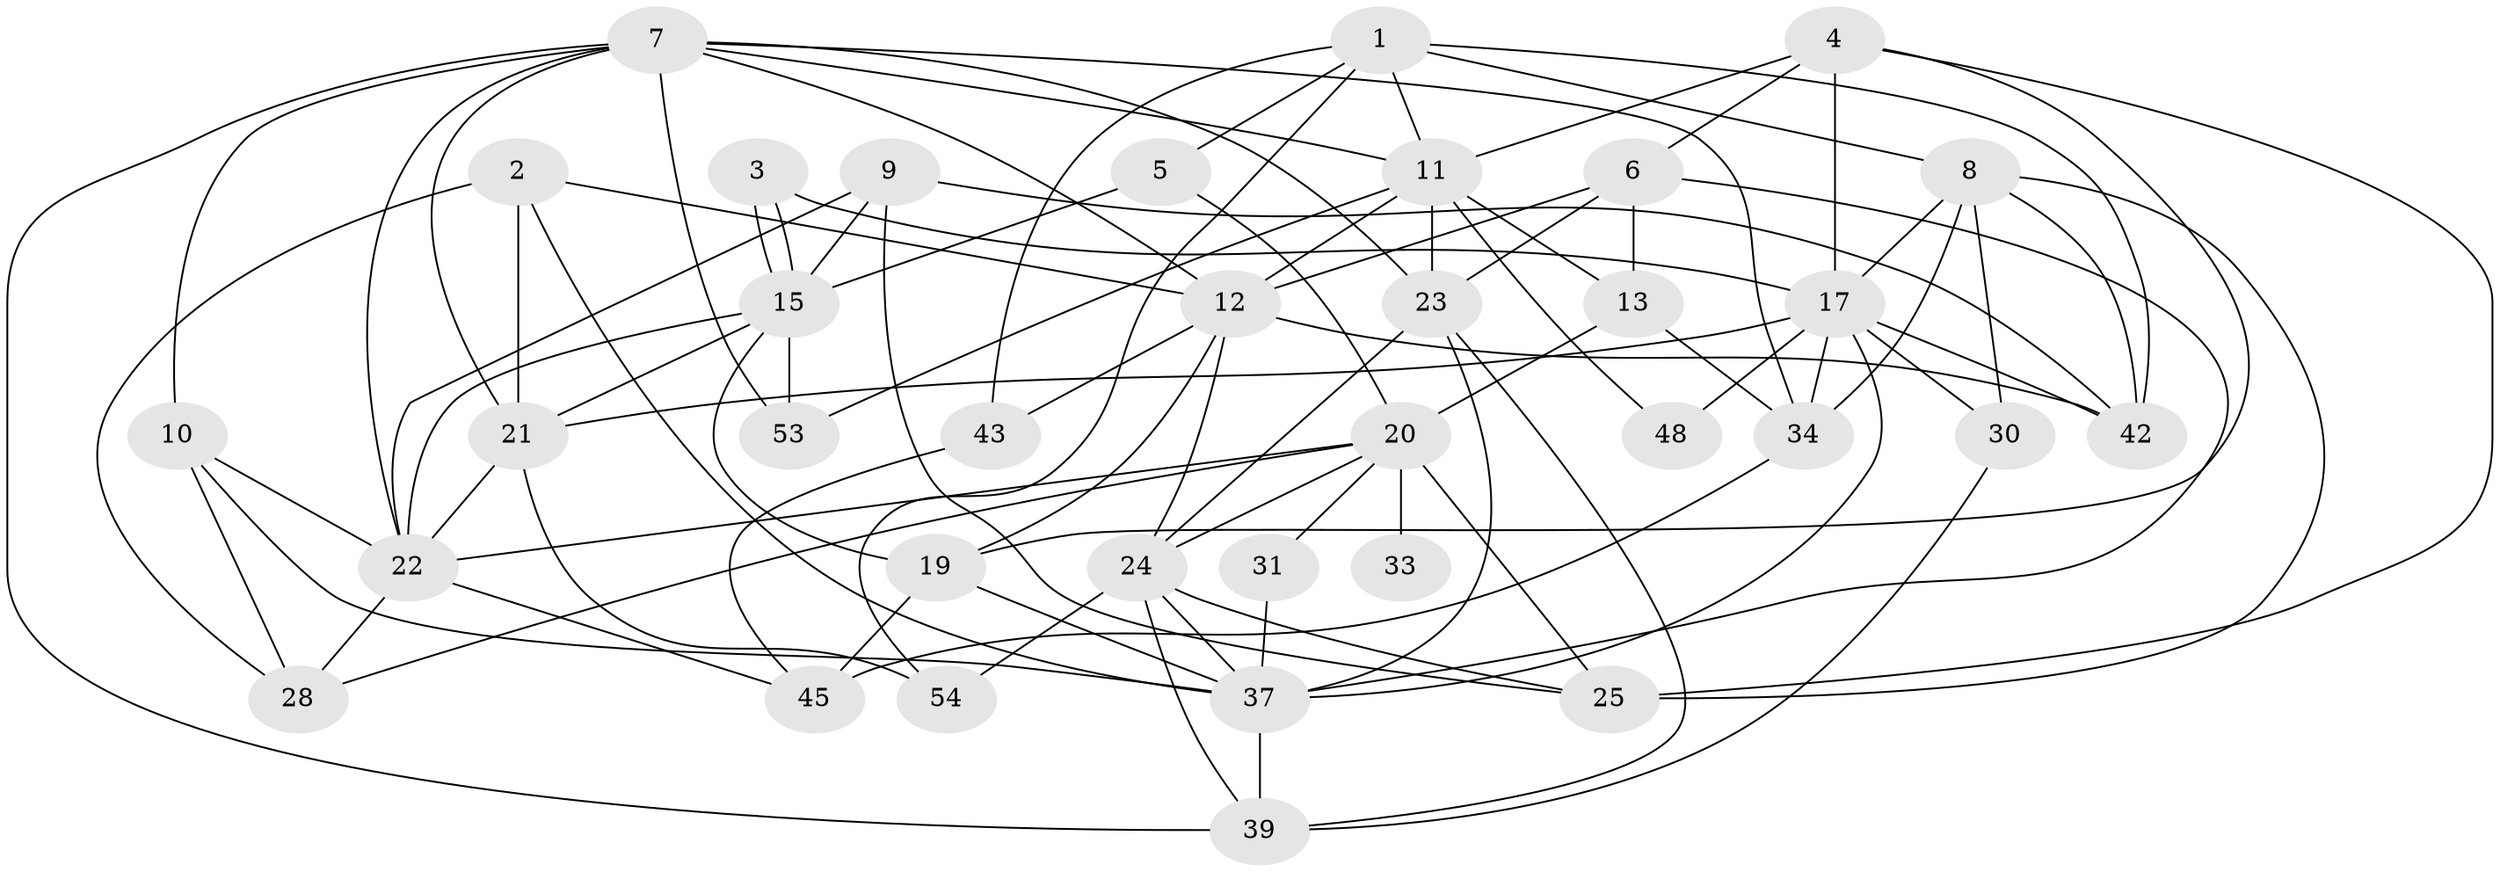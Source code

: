 // original degree distribution, {3: 0.288135593220339, 4: 0.288135593220339, 6: 0.05084745762711865, 5: 0.22033898305084745, 7: 0.03389830508474576, 2: 0.1016949152542373, 8: 0.01694915254237288}
// Generated by graph-tools (version 1.1) at 2025/11/02/27/25 16:11:19]
// undirected, 35 vertices, 90 edges
graph export_dot {
graph [start="1"]
  node [color=gray90,style=filled];
  1 [super="+51"];
  2 [super="+26"];
  3;
  4 [super="+29"];
  5 [super="+27"];
  6 [super="+32"];
  7 [super="+47"];
  8 [super="+18"];
  9;
  10;
  11 [super="+14"];
  12 [super="+16"];
  13;
  15 [super="+52"];
  17 [super="+40"];
  19 [super="+50"];
  20 [super="+36"];
  21 [super="+41"];
  22 [super="+56"];
  23 [super="+35"];
  24 [super="+49"];
  25 [super="+44"];
  28 [super="+59"];
  30 [super="+57"];
  31;
  33;
  34 [super="+38"];
  37 [super="+58"];
  39;
  42;
  43;
  45 [super="+46"];
  48;
  53;
  54 [super="+55"];
  1 -- 11;
  1 -- 54;
  1 -- 5;
  1 -- 42;
  1 -- 43;
  1 -- 8;
  2 -- 12;
  2 -- 28;
  2 -- 37;
  2 -- 21;
  3 -- 15;
  3 -- 15;
  3 -- 17;
  4 -- 19;
  4 -- 11;
  4 -- 17;
  4 -- 25;
  4 -- 6;
  5 -- 20 [weight=2];
  5 -- 15;
  6 -- 13;
  6 -- 12;
  6 -- 37;
  6 -- 23;
  7 -- 10;
  7 -- 34;
  7 -- 23;
  7 -- 22;
  7 -- 39;
  7 -- 53;
  7 -- 12;
  7 -- 21;
  7 -- 11;
  8 -- 42;
  8 -- 30;
  8 -- 25;
  8 -- 17;
  8 -- 34;
  9 -- 42;
  9 -- 22;
  9 -- 25;
  9 -- 15;
  10 -- 22;
  10 -- 28;
  10 -- 37;
  11 -- 53;
  11 -- 12;
  11 -- 13;
  11 -- 48;
  11 -- 23;
  12 -- 19;
  12 -- 43;
  12 -- 24;
  12 -- 42;
  13 -- 34;
  13 -- 20;
  15 -- 22;
  15 -- 53;
  15 -- 21;
  15 -- 19;
  17 -- 30 [weight=2];
  17 -- 42;
  17 -- 48;
  17 -- 34;
  17 -- 37;
  17 -- 21;
  19 -- 45 [weight=2];
  19 -- 37;
  20 -- 25;
  20 -- 28;
  20 -- 33 [weight=2];
  20 -- 31;
  20 -- 22;
  20 -- 24;
  21 -- 54;
  21 -- 22;
  22 -- 28;
  22 -- 45;
  23 -- 39;
  23 -- 24;
  23 -- 37;
  24 -- 39;
  24 -- 25;
  24 -- 37;
  24 -- 54;
  30 -- 39;
  31 -- 37;
  34 -- 45;
  37 -- 39;
  43 -- 45;
}
